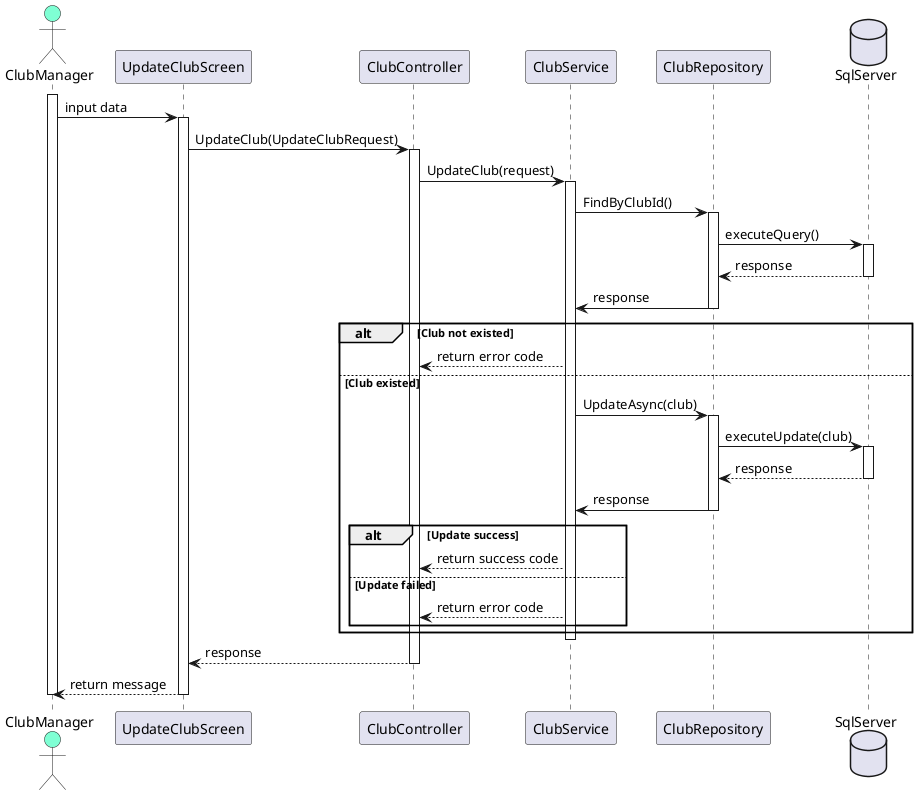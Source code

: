 @startuml Update Club
actor ClubManager #Aquamarine
participant UpdateClubScreen
participant ClubController
participant ClubService
participant ClubRepository
database SqlServer

activate ClubManager
    ClubManager -> UpdateClubScreen: input data
    activate UpdateClubScreen
        UpdateClubScreen -> ClubController: UpdateClub(UpdateClubRequest)
        activate ClubController
            ClubController -> ClubService: UpdateClub(request)
            activate ClubService
                ClubService -> ClubRepository: FindByClubId()
                activate ClubRepository
                    ClubRepository -> SqlServer: executeQuery()
                    activate SqlServer
                        SqlServer --> ClubRepository: response
                    deactivate SqlServer
                    ClubRepository -> ClubService: response
                deactivate ClubRepository
                alt Club not existed 
                    ClubService --> ClubController: return error code
                else Club existed
                    ClubService -> ClubRepository:  UpdateAsync(club)
                    activate ClubRepository
                        ClubRepository -> SqlServer: executeUpdate(club)
                        activate SqlServer
                            SqlServer --> ClubRepository: response
                        deactivate SqlServer
                        ClubRepository -> ClubService: response
                    deactivate ClubRepository
                    alt Update success 
                        ClubService --> ClubController: return success code
                    else Update failed
                        ClubService --> ClubController: return error code
                    end 
                end
            deactivate ClubService
            ClubController --> UpdateClubScreen: response
        deactivate ClubController
        UpdateClubScreen --> ClubManager: return message
    deactivate UpdateClubScreen
deactivate ClubManager
@enduml